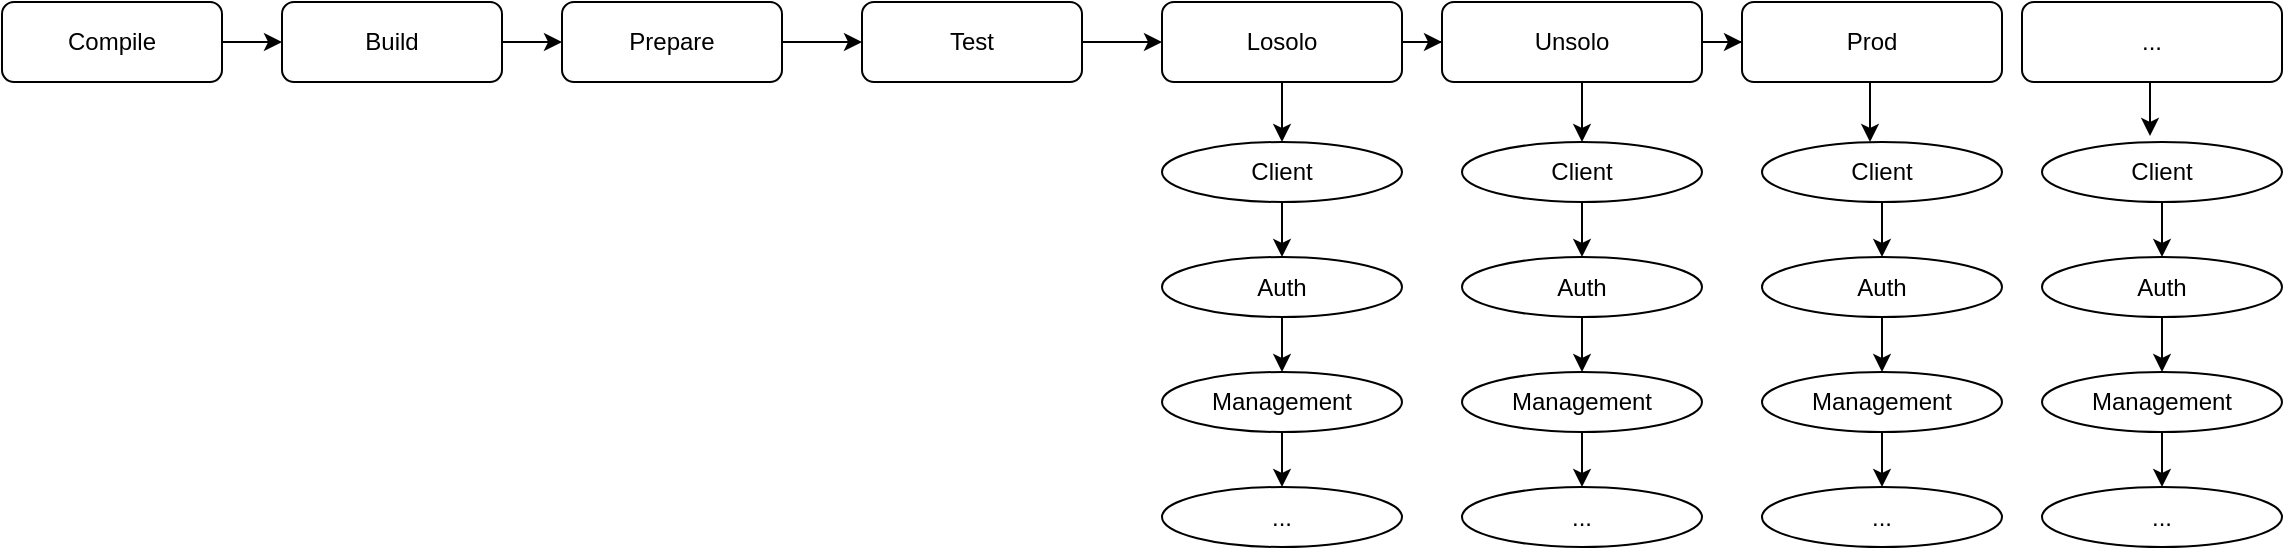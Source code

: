 <mxfile version="11.0.0" type="github"><diagram id="vk9eEOtfHdiA81HHw8zL" name="Page-1"><mxGraphModel dx="946" dy="574" grid="1" gridSize="10" guides="1" tooltips="1" connect="1" arrows="1" fold="1" page="1" pageScale="1" pageWidth="850" pageHeight="1100" math="0" shadow="0"><root><mxCell id="0"/><mxCell id="1" parent="0"/><mxCell id="5_k9BLJRuvXuLR4YelQX-29" value="" style="edgeStyle=orthogonalEdgeStyle;rounded=0;orthogonalLoop=1;jettySize=auto;html=1;" edge="1" parent="1" source="5_k9BLJRuvXuLR4YelQX-1" target="5_k9BLJRuvXuLR4YelQX-3"><mxGeometry relative="1" as="geometry"/></mxCell><mxCell id="5_k9BLJRuvXuLR4YelQX-1" value="Compile" style="rounded=1;whiteSpace=wrap;html=1;" vertex="1" parent="1"><mxGeometry x="30" y="120" width="110" height="40" as="geometry"/></mxCell><mxCell id="5_k9BLJRuvXuLR4YelQX-30" value="" style="edgeStyle=orthogonalEdgeStyle;rounded=0;orthogonalLoop=1;jettySize=auto;html=1;" edge="1" parent="1" source="5_k9BLJRuvXuLR4YelQX-3" target="5_k9BLJRuvXuLR4YelQX-4"><mxGeometry relative="1" as="geometry"/></mxCell><mxCell id="5_k9BLJRuvXuLR4YelQX-3" value="Build" style="rounded=1;whiteSpace=wrap;html=1;" vertex="1" parent="1"><mxGeometry x="170" y="120" width="110" height="40" as="geometry"/></mxCell><mxCell id="5_k9BLJRuvXuLR4YelQX-31" value="" style="edgeStyle=orthogonalEdgeStyle;rounded=0;orthogonalLoop=1;jettySize=auto;html=1;" edge="1" parent="1" source="5_k9BLJRuvXuLR4YelQX-4" target="5_k9BLJRuvXuLR4YelQX-5"><mxGeometry relative="1" as="geometry"/></mxCell><mxCell id="5_k9BLJRuvXuLR4YelQX-4" value="Prepare" style="rounded=1;whiteSpace=wrap;html=1;" vertex="1" parent="1"><mxGeometry x="310" y="120" width="110" height="40" as="geometry"/></mxCell><mxCell id="5_k9BLJRuvXuLR4YelQX-32" value="" style="edgeStyle=orthogonalEdgeStyle;rounded=0;orthogonalLoop=1;jettySize=auto;html=1;" edge="1" parent="1" source="5_k9BLJRuvXuLR4YelQX-5" target="5_k9BLJRuvXuLR4YelQX-6"><mxGeometry relative="1" as="geometry"/></mxCell><mxCell id="5_k9BLJRuvXuLR4YelQX-5" value="Test" style="rounded=1;whiteSpace=wrap;html=1;" vertex="1" parent="1"><mxGeometry x="460" y="120" width="110" height="40" as="geometry"/></mxCell><mxCell id="5_k9BLJRuvXuLR4YelQX-33" value="" style="edgeStyle=orthogonalEdgeStyle;rounded=0;orthogonalLoop=1;jettySize=auto;html=1;" edge="1" parent="1" source="5_k9BLJRuvXuLR4YelQX-6" target="5_k9BLJRuvXuLR4YelQX-7"><mxGeometry relative="1" as="geometry"/></mxCell><mxCell id="5_k9BLJRuvXuLR4YelQX-45" style="edgeStyle=orthogonalEdgeStyle;rounded=0;orthogonalLoop=1;jettySize=auto;html=1;exitX=0.5;exitY=1;exitDx=0;exitDy=0;entryX=0.5;entryY=0;entryDx=0;entryDy=0;" edge="1" parent="1" source="5_k9BLJRuvXuLR4YelQX-6" target="5_k9BLJRuvXuLR4YelQX-10"><mxGeometry relative="1" as="geometry"/></mxCell><mxCell id="5_k9BLJRuvXuLR4YelQX-6" value="Losolo" style="rounded=1;whiteSpace=wrap;html=1;" vertex="1" parent="1"><mxGeometry x="610" y="120" width="120" height="40" as="geometry"/></mxCell><mxCell id="5_k9BLJRuvXuLR4YelQX-34" value="" style="edgeStyle=orthogonalEdgeStyle;rounded=0;orthogonalLoop=1;jettySize=auto;html=1;" edge="1" parent="1" source="5_k9BLJRuvXuLR4YelQX-7" target="5_k9BLJRuvXuLR4YelQX-8"><mxGeometry relative="1" as="geometry"/></mxCell><mxCell id="5_k9BLJRuvXuLR4YelQX-56" style="edgeStyle=orthogonalEdgeStyle;rounded=0;orthogonalLoop=1;jettySize=auto;html=1;exitX=0.5;exitY=1;exitDx=0;exitDy=0;entryX=0.5;entryY=0;entryDx=0;entryDy=0;" edge="1" parent="1" source="5_k9BLJRuvXuLR4YelQX-7" target="5_k9BLJRuvXuLR4YelQX-50"><mxGeometry relative="1" as="geometry"/></mxCell><mxCell id="5_k9BLJRuvXuLR4YelQX-7" value="Unsolo" style="rounded=1;whiteSpace=wrap;html=1;" vertex="1" parent="1"><mxGeometry x="750" y="120" width="130" height="40" as="geometry"/></mxCell><mxCell id="5_k9BLJRuvXuLR4YelQX-64" style="edgeStyle=orthogonalEdgeStyle;rounded=0;orthogonalLoop=1;jettySize=auto;html=1;exitX=0.5;exitY=1;exitDx=0;exitDy=0;entryX=0.45;entryY=0;entryDx=0;entryDy=0;entryPerimeter=0;" edge="1" parent="1" source="5_k9BLJRuvXuLR4YelQX-8" target="5_k9BLJRuvXuLR4YelQX-58"><mxGeometry relative="1" as="geometry"/></mxCell><mxCell id="5_k9BLJRuvXuLR4YelQX-8" value="Prod" style="rounded=1;whiteSpace=wrap;html=1;" vertex="1" parent="1"><mxGeometry x="900" y="120" width="130" height="40" as="geometry"/></mxCell><mxCell id="5_k9BLJRuvXuLR4YelQX-72" style="edgeStyle=orthogonalEdgeStyle;rounded=0;orthogonalLoop=1;jettySize=auto;html=1;exitX=0.5;exitY=1;exitDx=0;exitDy=0;entryX=0.45;entryY=-0.1;entryDx=0;entryDy=0;entryPerimeter=0;" edge="1" parent="1" source="5_k9BLJRuvXuLR4YelQX-9" target="5_k9BLJRuvXuLR4YelQX-66"><mxGeometry relative="1" as="geometry"/></mxCell><mxCell id="5_k9BLJRuvXuLR4YelQX-9" value="...&lt;br&gt;" style="rounded=1;whiteSpace=wrap;html=1;" vertex="1" parent="1"><mxGeometry x="1040" y="120" width="130" height="40" as="geometry"/></mxCell><mxCell id="5_k9BLJRuvXuLR4YelQX-46" style="edgeStyle=orthogonalEdgeStyle;rounded=0;orthogonalLoop=1;jettySize=auto;html=1;exitX=0.5;exitY=1;exitDx=0;exitDy=0;entryX=0.5;entryY=0;entryDx=0;entryDy=0;" edge="1" parent="1" source="5_k9BLJRuvXuLR4YelQX-10" target="5_k9BLJRuvXuLR4YelQX-11"><mxGeometry relative="1" as="geometry"/></mxCell><mxCell id="5_k9BLJRuvXuLR4YelQX-10" value="Client" style="ellipse;whiteSpace=wrap;html=1;" vertex="1" parent="1"><mxGeometry x="610" y="190" width="120" height="30" as="geometry"/></mxCell><mxCell id="5_k9BLJRuvXuLR4YelQX-47" style="edgeStyle=orthogonalEdgeStyle;rounded=0;orthogonalLoop=1;jettySize=auto;html=1;exitX=0.5;exitY=1;exitDx=0;exitDy=0;entryX=0.5;entryY=0;entryDx=0;entryDy=0;" edge="1" parent="1" source="5_k9BLJRuvXuLR4YelQX-11" target="5_k9BLJRuvXuLR4YelQX-12"><mxGeometry relative="1" as="geometry"/></mxCell><mxCell id="5_k9BLJRuvXuLR4YelQX-11" value="Auth" style="ellipse;whiteSpace=wrap;html=1;" vertex="1" parent="1"><mxGeometry x="610" y="247.5" width="120" height="30" as="geometry"/></mxCell><mxCell id="5_k9BLJRuvXuLR4YelQX-48" style="edgeStyle=orthogonalEdgeStyle;rounded=0;orthogonalLoop=1;jettySize=auto;html=1;exitX=0.5;exitY=1;exitDx=0;exitDy=0;entryX=0.5;entryY=0;entryDx=0;entryDy=0;" edge="1" parent="1" source="5_k9BLJRuvXuLR4YelQX-12" target="5_k9BLJRuvXuLR4YelQX-15"><mxGeometry relative="1" as="geometry"/></mxCell><mxCell id="5_k9BLJRuvXuLR4YelQX-12" value="Management" style="ellipse;whiteSpace=wrap;html=1;" vertex="1" parent="1"><mxGeometry x="610" y="305" width="120" height="30" as="geometry"/></mxCell><mxCell id="5_k9BLJRuvXuLR4YelQX-15" value="..." style="ellipse;whiteSpace=wrap;html=1;" vertex="1" parent="1"><mxGeometry x="610" y="362.5" width="120" height="30" as="geometry"/></mxCell><mxCell id="5_k9BLJRuvXuLR4YelQX-49" style="edgeStyle=orthogonalEdgeStyle;rounded=0;orthogonalLoop=1;jettySize=auto;html=1;exitX=0.5;exitY=1;exitDx=0;exitDy=0;entryX=0.5;entryY=0;entryDx=0;entryDy=0;" edge="1" parent="1" source="5_k9BLJRuvXuLR4YelQX-50" target="5_k9BLJRuvXuLR4YelQX-52"><mxGeometry relative="1" as="geometry"/></mxCell><mxCell id="5_k9BLJRuvXuLR4YelQX-50" value="Client" style="ellipse;whiteSpace=wrap;html=1;" vertex="1" parent="1"><mxGeometry x="760" y="190" width="120" height="30" as="geometry"/></mxCell><mxCell id="5_k9BLJRuvXuLR4YelQX-51" style="edgeStyle=orthogonalEdgeStyle;rounded=0;orthogonalLoop=1;jettySize=auto;html=1;exitX=0.5;exitY=1;exitDx=0;exitDy=0;entryX=0.5;entryY=0;entryDx=0;entryDy=0;" edge="1" parent="1" source="5_k9BLJRuvXuLR4YelQX-52" target="5_k9BLJRuvXuLR4YelQX-54"><mxGeometry relative="1" as="geometry"/></mxCell><mxCell id="5_k9BLJRuvXuLR4YelQX-52" value="Auth" style="ellipse;whiteSpace=wrap;html=1;" vertex="1" parent="1"><mxGeometry x="760" y="247.5" width="120" height="30" as="geometry"/></mxCell><mxCell id="5_k9BLJRuvXuLR4YelQX-53" style="edgeStyle=orthogonalEdgeStyle;rounded=0;orthogonalLoop=1;jettySize=auto;html=1;exitX=0.5;exitY=1;exitDx=0;exitDy=0;entryX=0.5;entryY=0;entryDx=0;entryDy=0;" edge="1" parent="1" source="5_k9BLJRuvXuLR4YelQX-54" target="5_k9BLJRuvXuLR4YelQX-55"><mxGeometry relative="1" as="geometry"/></mxCell><mxCell id="5_k9BLJRuvXuLR4YelQX-54" value="Management" style="ellipse;whiteSpace=wrap;html=1;" vertex="1" parent="1"><mxGeometry x="760" y="305" width="120" height="30" as="geometry"/></mxCell><mxCell id="5_k9BLJRuvXuLR4YelQX-55" value="..." style="ellipse;whiteSpace=wrap;html=1;" vertex="1" parent="1"><mxGeometry x="760" y="362.5" width="120" height="30" as="geometry"/></mxCell><mxCell id="5_k9BLJRuvXuLR4YelQX-57" style="edgeStyle=orthogonalEdgeStyle;rounded=0;orthogonalLoop=1;jettySize=auto;html=1;exitX=0.5;exitY=1;exitDx=0;exitDy=0;entryX=0.5;entryY=0;entryDx=0;entryDy=0;" edge="1" parent="1" source="5_k9BLJRuvXuLR4YelQX-58" target="5_k9BLJRuvXuLR4YelQX-60"><mxGeometry relative="1" as="geometry"/></mxCell><mxCell id="5_k9BLJRuvXuLR4YelQX-58" value="Client" style="ellipse;whiteSpace=wrap;html=1;" vertex="1" parent="1"><mxGeometry x="910" y="190" width="120" height="30" as="geometry"/></mxCell><mxCell id="5_k9BLJRuvXuLR4YelQX-59" style="edgeStyle=orthogonalEdgeStyle;rounded=0;orthogonalLoop=1;jettySize=auto;html=1;exitX=0.5;exitY=1;exitDx=0;exitDy=0;entryX=0.5;entryY=0;entryDx=0;entryDy=0;" edge="1" parent="1" source="5_k9BLJRuvXuLR4YelQX-60" target="5_k9BLJRuvXuLR4YelQX-62"><mxGeometry relative="1" as="geometry"/></mxCell><mxCell id="5_k9BLJRuvXuLR4YelQX-60" value="Auth" style="ellipse;whiteSpace=wrap;html=1;" vertex="1" parent="1"><mxGeometry x="910" y="247.5" width="120" height="30" as="geometry"/></mxCell><mxCell id="5_k9BLJRuvXuLR4YelQX-61" style="edgeStyle=orthogonalEdgeStyle;rounded=0;orthogonalLoop=1;jettySize=auto;html=1;exitX=0.5;exitY=1;exitDx=0;exitDy=0;entryX=0.5;entryY=0;entryDx=0;entryDy=0;" edge="1" parent="1" source="5_k9BLJRuvXuLR4YelQX-62" target="5_k9BLJRuvXuLR4YelQX-63"><mxGeometry relative="1" as="geometry"/></mxCell><mxCell id="5_k9BLJRuvXuLR4YelQX-62" value="Management" style="ellipse;whiteSpace=wrap;html=1;" vertex="1" parent="1"><mxGeometry x="910" y="305" width="120" height="30" as="geometry"/></mxCell><mxCell id="5_k9BLJRuvXuLR4YelQX-63" value="..." style="ellipse;whiteSpace=wrap;html=1;" vertex="1" parent="1"><mxGeometry x="910" y="362.5" width="120" height="30" as="geometry"/></mxCell><mxCell id="5_k9BLJRuvXuLR4YelQX-65" style="edgeStyle=orthogonalEdgeStyle;rounded=0;orthogonalLoop=1;jettySize=auto;html=1;exitX=0.5;exitY=1;exitDx=0;exitDy=0;entryX=0.5;entryY=0;entryDx=0;entryDy=0;" edge="1" parent="1" source="5_k9BLJRuvXuLR4YelQX-66" target="5_k9BLJRuvXuLR4YelQX-68"><mxGeometry relative="1" as="geometry"/></mxCell><mxCell id="5_k9BLJRuvXuLR4YelQX-66" value="Client" style="ellipse;whiteSpace=wrap;html=1;" vertex="1" parent="1"><mxGeometry x="1050" y="190" width="120" height="30" as="geometry"/></mxCell><mxCell id="5_k9BLJRuvXuLR4YelQX-67" style="edgeStyle=orthogonalEdgeStyle;rounded=0;orthogonalLoop=1;jettySize=auto;html=1;exitX=0.5;exitY=1;exitDx=0;exitDy=0;entryX=0.5;entryY=0;entryDx=0;entryDy=0;" edge="1" parent="1" source="5_k9BLJRuvXuLR4YelQX-68" target="5_k9BLJRuvXuLR4YelQX-70"><mxGeometry relative="1" as="geometry"/></mxCell><mxCell id="5_k9BLJRuvXuLR4YelQX-68" value="Auth" style="ellipse;whiteSpace=wrap;html=1;" vertex="1" parent="1"><mxGeometry x="1050" y="247.5" width="120" height="30" as="geometry"/></mxCell><mxCell id="5_k9BLJRuvXuLR4YelQX-69" style="edgeStyle=orthogonalEdgeStyle;rounded=0;orthogonalLoop=1;jettySize=auto;html=1;exitX=0.5;exitY=1;exitDx=0;exitDy=0;entryX=0.5;entryY=0;entryDx=0;entryDy=0;" edge="1" parent="1" source="5_k9BLJRuvXuLR4YelQX-70" target="5_k9BLJRuvXuLR4YelQX-71"><mxGeometry relative="1" as="geometry"/></mxCell><mxCell id="5_k9BLJRuvXuLR4YelQX-70" value="Management" style="ellipse;whiteSpace=wrap;html=1;" vertex="1" parent="1"><mxGeometry x="1050" y="305" width="120" height="30" as="geometry"/></mxCell><mxCell id="5_k9BLJRuvXuLR4YelQX-71" value="..." style="ellipse;whiteSpace=wrap;html=1;" vertex="1" parent="1"><mxGeometry x="1050" y="362.5" width="120" height="30" as="geometry"/></mxCell></root></mxGraphModel></diagram></mxfile>
